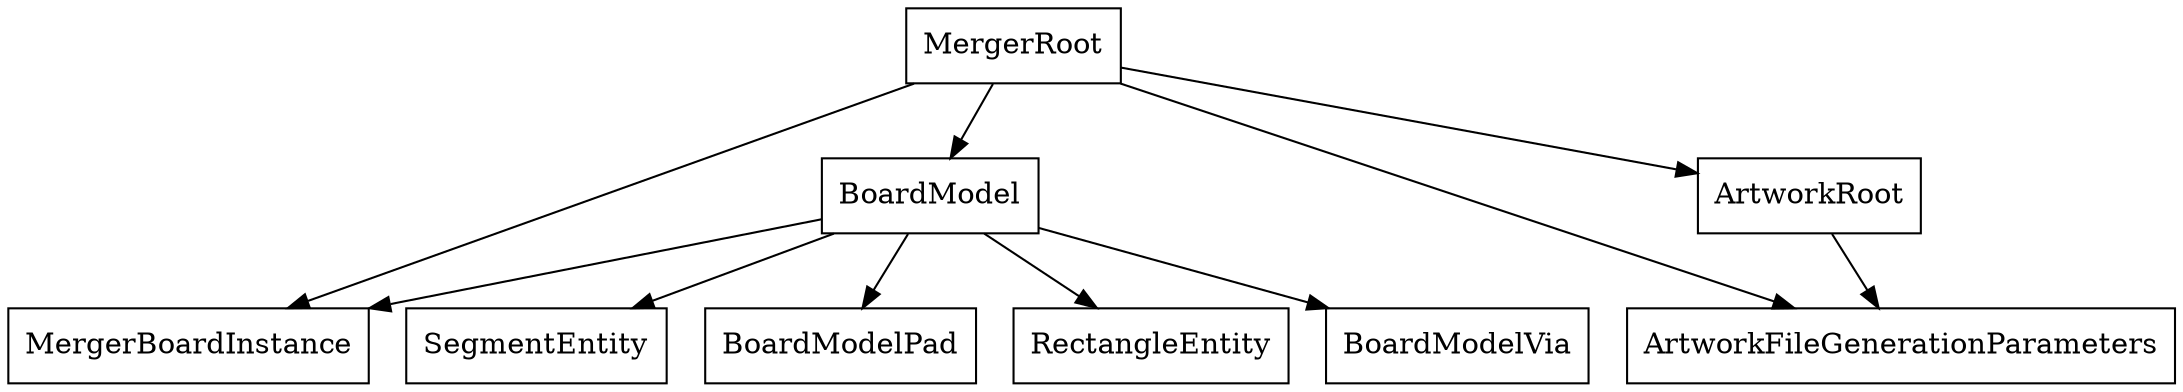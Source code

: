 digraph G {
  "MergerRoot" [shape=rectangle] ;
  "MergerRoot" -> "MergerBoardInstance" ;
  "MergerRoot" -> "BoardModel" ;
  "MergerRoot" -> "ArtworkFileGenerationParameters" ;
  "MergerRoot" -> "ArtworkRoot" ;
  "MergerBoardInstance" [shape=rectangle] ;
  "BoardModel" [shape=rectangle] ;
  "BoardModel" -> "MergerBoardInstance" ;
  "BoardModel" -> "SegmentEntity" ;
  "BoardModel" -> "BoardModelPad" ;
  "BoardModel" -> "RectangleEntity" ;
  "BoardModel" -> "BoardModelVia" ;
  "ArtworkFileGenerationParameters" [shape=rectangle] ;
  "ArtworkRoot" [shape=rectangle] ;
  "ArtworkRoot" -> "ArtworkFileGenerationParameters" ;
  "SegmentEntity" [shape=rectangle] ;
  "BoardModelPad" [shape=rectangle] ;
  "RectangleEntity" [shape=rectangle] ;
  "BoardModelVia" [shape=rectangle] ;
}
